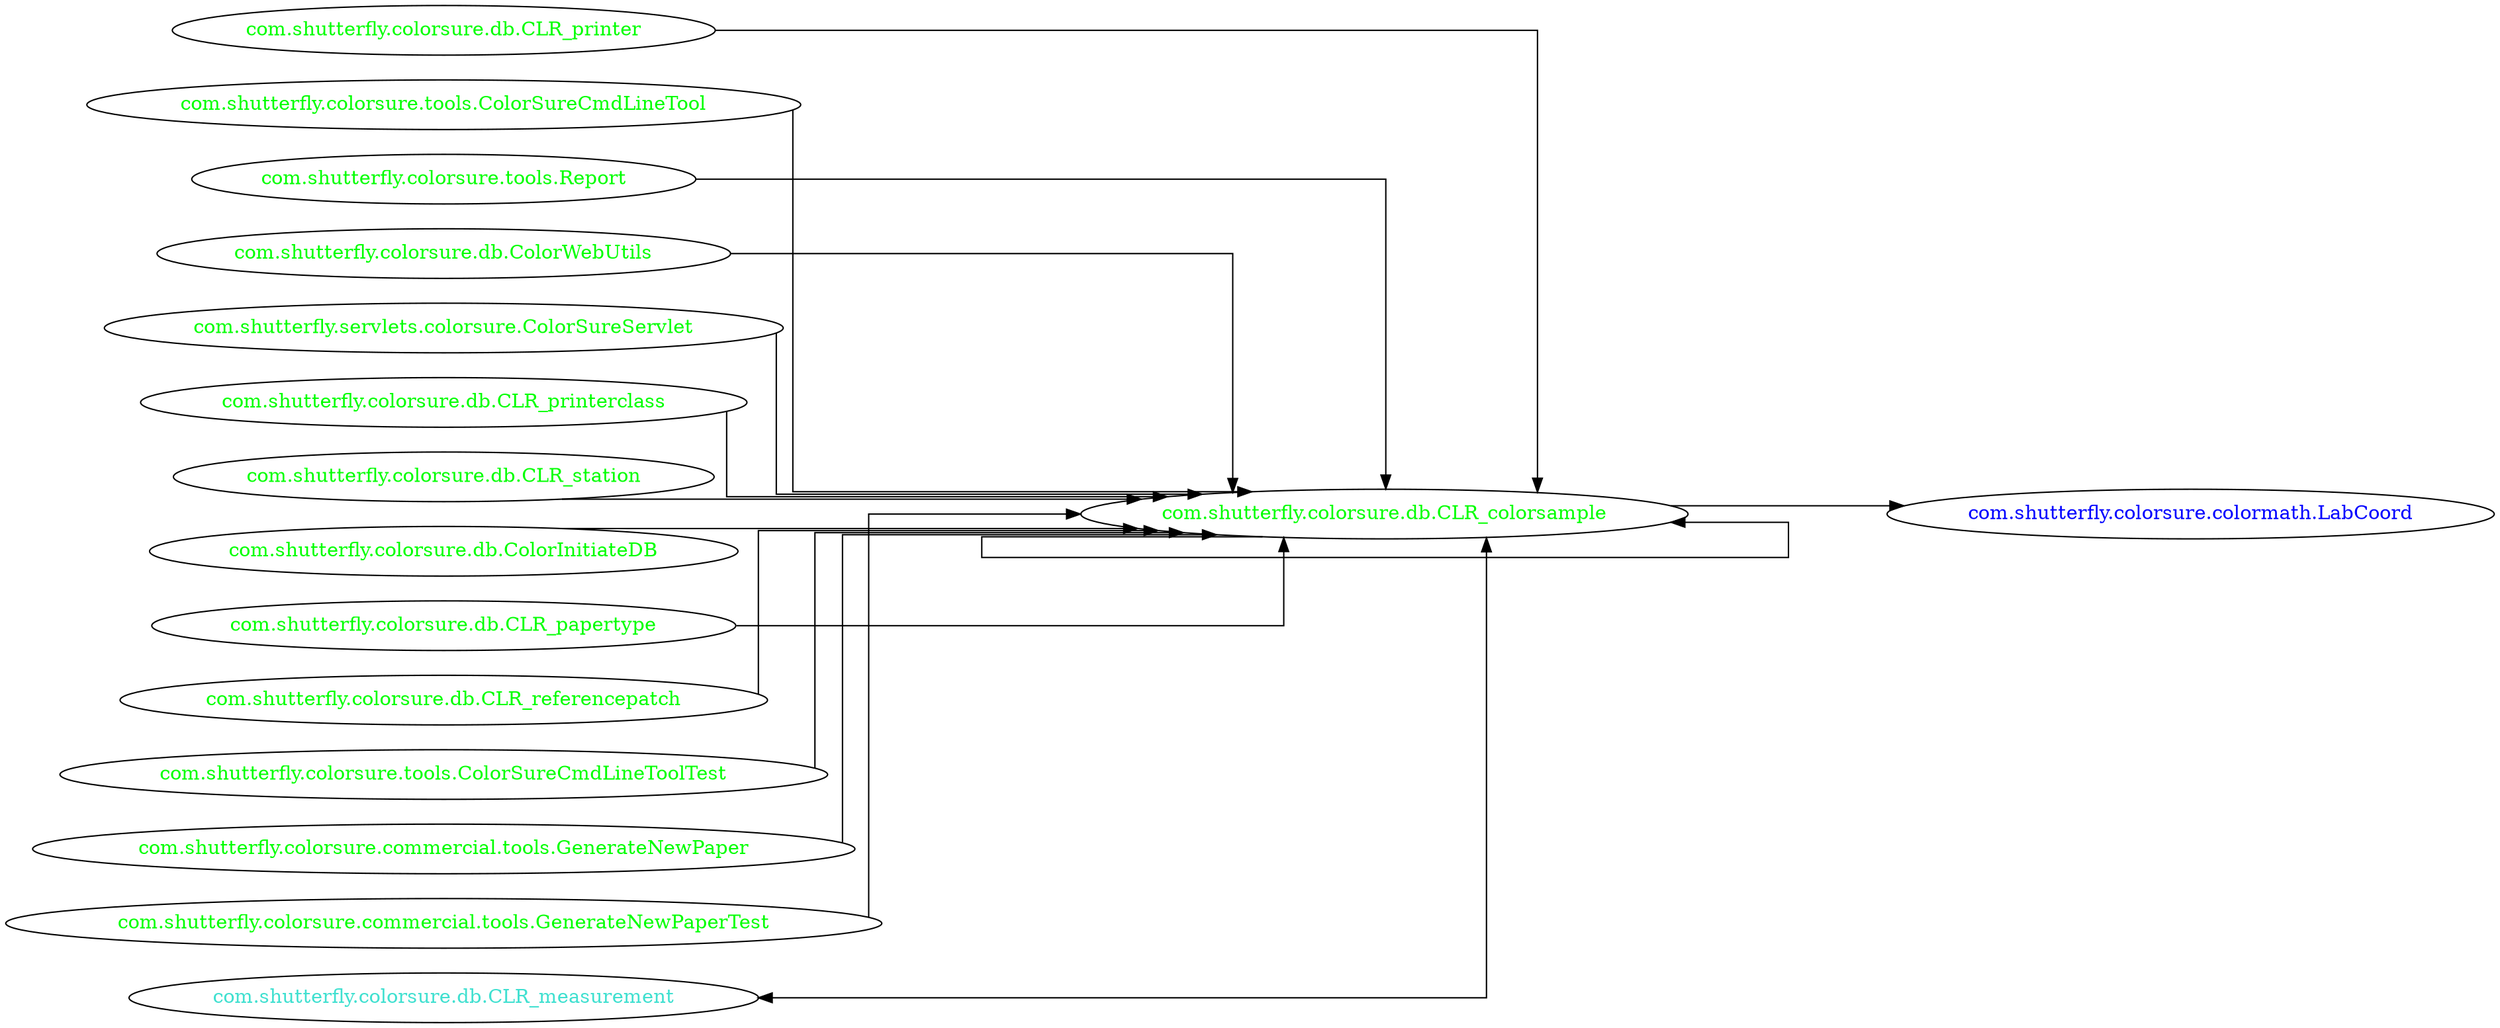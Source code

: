 digraph dependencyGraph {
 concentrate=true;
 ranksep="2.0";
 rankdir="LR"; 
 splines="ortho";
"com.shutterfly.colorsure.db.CLR_colorsample" [fontcolor="red"];
"com.shutterfly.colorsure.colormath.LabCoord" [ fontcolor="blue" ];
"com.shutterfly.colorsure.db.CLR_colorsample"->"com.shutterfly.colorsure.colormath.LabCoord";
"com.shutterfly.colorsure.db.CLR_printer" [ fontcolor="green" ];
"com.shutterfly.colorsure.db.CLR_printer"->"com.shutterfly.colorsure.db.CLR_colorsample";
"com.shutterfly.colorsure.tools.ColorSureCmdLineTool" [ fontcolor="green" ];
"com.shutterfly.colorsure.tools.ColorSureCmdLineTool"->"com.shutterfly.colorsure.db.CLR_colorsample";
"com.shutterfly.colorsure.tools.Report" [ fontcolor="green" ];
"com.shutterfly.colorsure.tools.Report"->"com.shutterfly.colorsure.db.CLR_colorsample";
"com.shutterfly.colorsure.db.CLR_colorsample" [ fontcolor="green" ];
"com.shutterfly.colorsure.db.CLR_colorsample"->"com.shutterfly.colorsure.db.CLR_colorsample";
"com.shutterfly.colorsure.db.ColorWebUtils" [ fontcolor="green" ];
"com.shutterfly.colorsure.db.ColorWebUtils"->"com.shutterfly.colorsure.db.CLR_colorsample";
"com.shutterfly.servlets.colorsure.ColorSureServlet" [ fontcolor="green" ];
"com.shutterfly.servlets.colorsure.ColorSureServlet"->"com.shutterfly.colorsure.db.CLR_colorsample";
"com.shutterfly.colorsure.db.CLR_printerclass" [ fontcolor="green" ];
"com.shutterfly.colorsure.db.CLR_printerclass"->"com.shutterfly.colorsure.db.CLR_colorsample";
"com.shutterfly.colorsure.db.CLR_station" [ fontcolor="green" ];
"com.shutterfly.colorsure.db.CLR_station"->"com.shutterfly.colorsure.db.CLR_colorsample";
"com.shutterfly.colorsure.db.ColorInitiateDB" [ fontcolor="green" ];
"com.shutterfly.colorsure.db.ColorInitiateDB"->"com.shutterfly.colorsure.db.CLR_colorsample";
"com.shutterfly.colorsure.db.CLR_papertype" [ fontcolor="green" ];
"com.shutterfly.colorsure.db.CLR_papertype"->"com.shutterfly.colorsure.db.CLR_colorsample";
"com.shutterfly.colorsure.db.CLR_referencepatch" [ fontcolor="green" ];
"com.shutterfly.colorsure.db.CLR_referencepatch"->"com.shutterfly.colorsure.db.CLR_colorsample";
"com.shutterfly.colorsure.tools.ColorSureCmdLineToolTest" [ fontcolor="green" ];
"com.shutterfly.colorsure.tools.ColorSureCmdLineToolTest"->"com.shutterfly.colorsure.db.CLR_colorsample";
"com.shutterfly.colorsure.commercial.tools.GenerateNewPaper" [ fontcolor="green" ];
"com.shutterfly.colorsure.commercial.tools.GenerateNewPaper"->"com.shutterfly.colorsure.db.CLR_colorsample";
"com.shutterfly.colorsure.commercial.tools.GenerateNewPaperTest" [ fontcolor="green" ];
"com.shutterfly.colorsure.commercial.tools.GenerateNewPaperTest"->"com.shutterfly.colorsure.db.CLR_colorsample";
"com.shutterfly.colorsure.db.CLR_measurement" [ fontcolor="turquoise" ];
"com.shutterfly.colorsure.db.CLR_measurement"->"com.shutterfly.colorsure.db.CLR_colorsample" [dir=both];
}